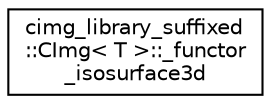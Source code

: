 digraph "Graphical Class Hierarchy"
{
 // LATEX_PDF_SIZE
  edge [fontname="Helvetica",fontsize="10",labelfontname="Helvetica",labelfontsize="10"];
  node [fontname="Helvetica",fontsize="10",shape=record];
  rankdir="LR";
  Node0 [label="cimg_library_suffixed\l::CImg\< T \>::_functor\l_isosurface3d",height=0.2,width=0.4,color="black", fillcolor="white", style="filled",URL="$structcimg__library__suffixed_1_1CImg_1_1__functor__isosurface3d.html",tooltip=" "];
}
